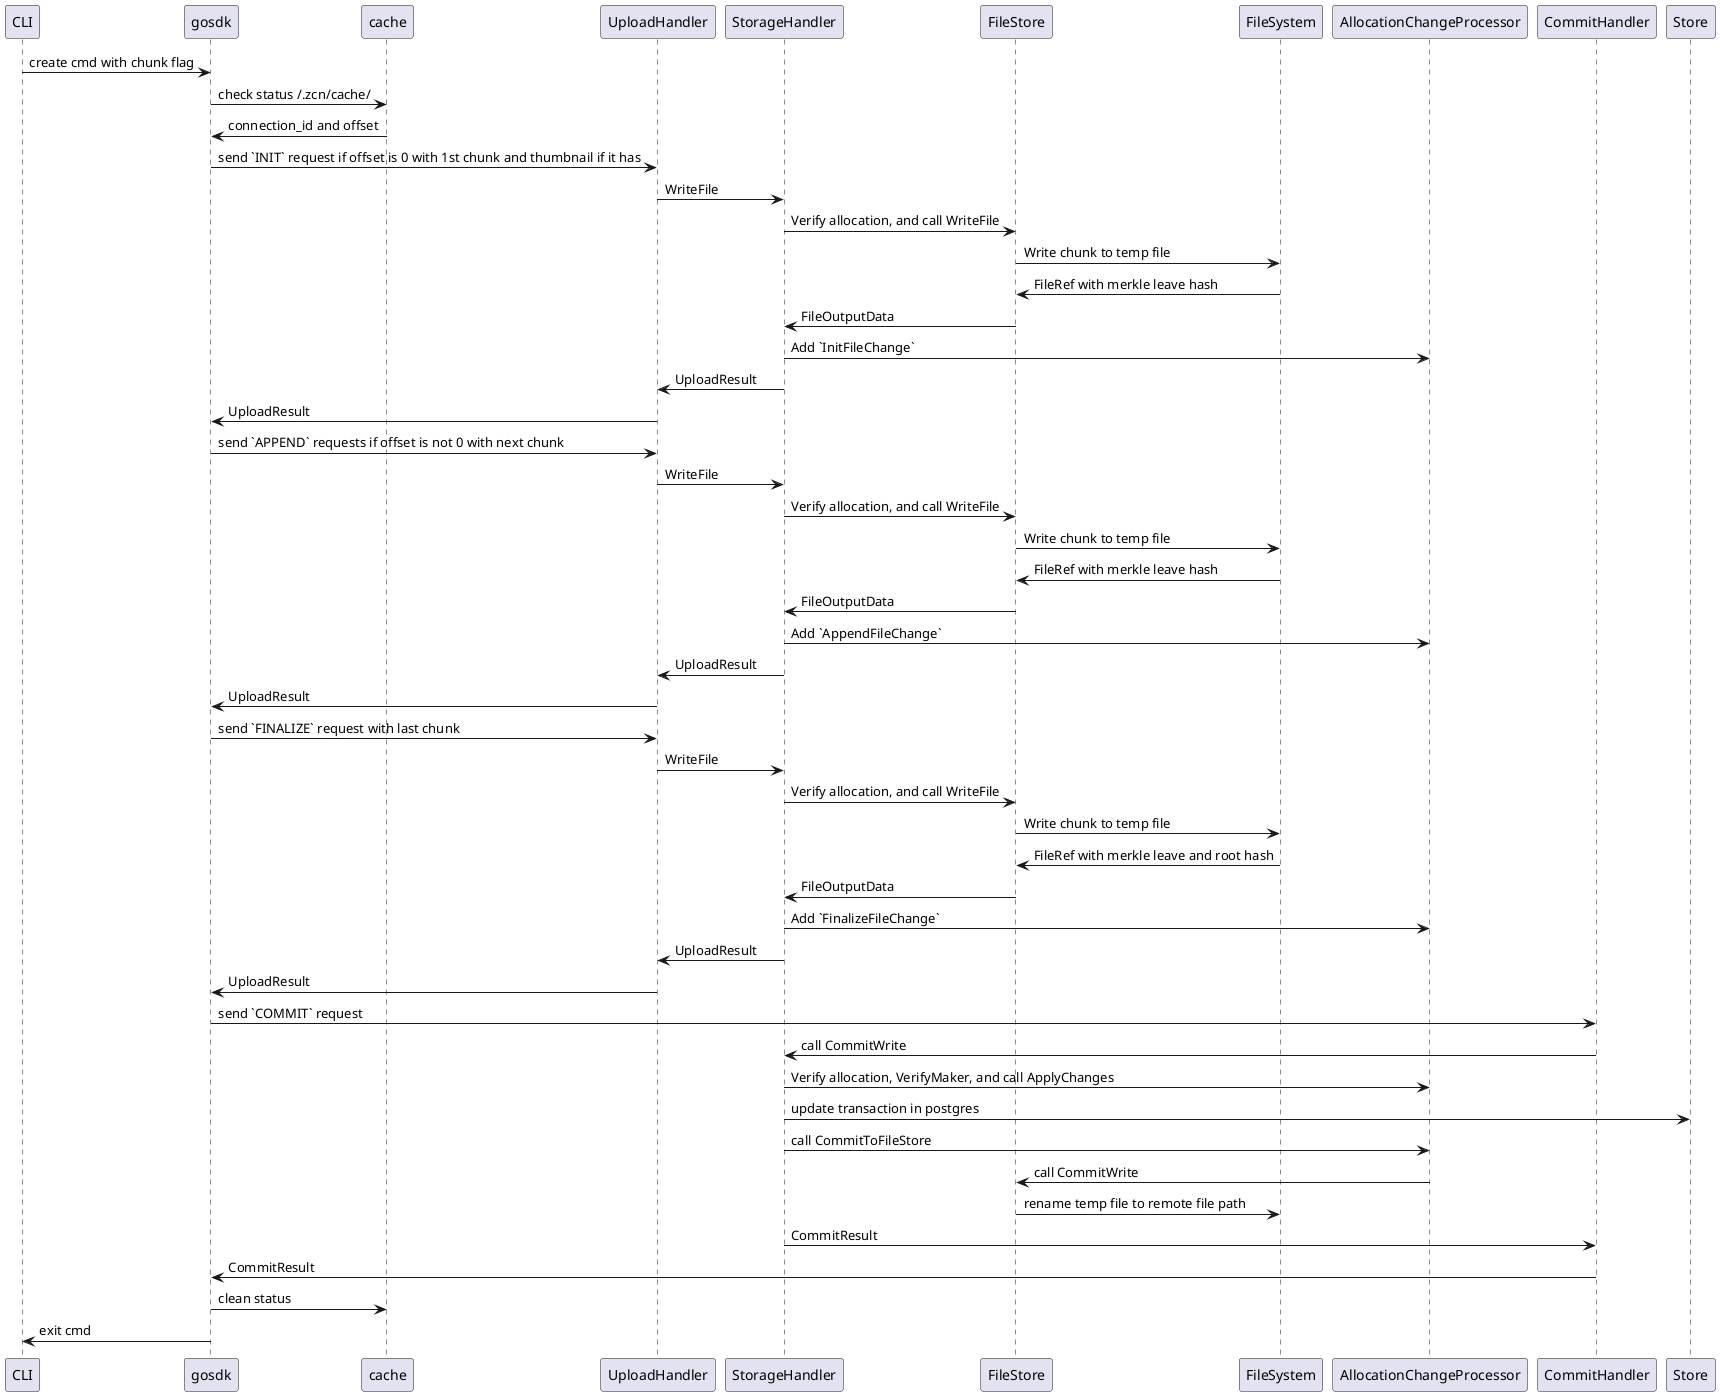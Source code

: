 
@startuml continuous upload


CLI -> gosdk:create cmd with chunk flag

gosdk -> cache: check status ~/.zcn/cache/
gosdk <- cache: connection_id and offset

gosdk -> UploadHandler: send `INIT` request if offset is 0 with 1st chunk and thumbnail if it has
UploadHandler -> StorageHandler: WriteFile
StorageHandler -> FileStore: Verify allocation, and call WriteFile 
FileStore -> FileSystem: Write chunk to temp file
FileStore <- FileSystem: FileRef with merkle leave hash
StorageHandler <- FileStore: FileOutputData
StorageHandler -> AllocationChangeProcessor: Add `InitFileChange`
UploadHandler <- StorageHandler: UploadResult
gosdk <- UploadHandler: UploadResult

gosdk -> UploadHandler: send `APPEND` requests if offset is not 0 with next chunk
UploadHandler -> StorageHandler: WriteFile
StorageHandler -> FileStore: Verify allocation, and call WriteFile 
FileStore -> FileSystem: Write chunk to temp file
FileStore <- FileSystem: FileRef with merkle leave hash
StorageHandler <- FileStore: FileOutputData
StorageHandler -> AllocationChangeProcessor: Add `AppendFileChange`
UploadHandler <- StorageHandler: UploadResult
gosdk <- UploadHandler: UploadResult

gosdk -> UploadHandler: send `FINALIZE` request with last chunk
UploadHandler -> StorageHandler: WriteFile
StorageHandler -> FileStore: Verify allocation, and call WriteFile 
FileStore -> FileSystem: Write chunk to temp file
FileStore <- FileSystem: FileRef with merkle leave and root hash
StorageHandler <- FileStore: FileOutputData
StorageHandler -> AllocationChangeProcessor: Add `FinalizeFileChange`
UploadHandler <- StorageHandler: UploadResult
gosdk <- UploadHandler: UploadResult


gosdk -> CommitHandler: send `COMMIT` request 
CommitHandler -> StorageHandler: call CommitWrite
StorageHandler -> AllocationChangeProcessor: Verify allocation, VerifyMaker, and call ApplyChanges
StorageHandler -> Store: update transaction in postgres
StorageHandler -> AllocationChangeProcessor: call CommitToFileStore
AllocationChangeProcessor -> FileStore: call CommitWrite
FileStore -> FileSystem: rename temp file to remote file path
CommitHandler <- StorageHandler: CommitResult
gosdk <- CommitHandler: CommitResult
cache <- gosdk: clean status
CLI <- gosdk: exit cmd

@enduml



@startuml stream upload flow

loop till done
FileInput -> reedsolomon.Encoder : read bytes with datashards * 64KB or datashards *(64KB - 16 - 2KB)
reedsolomon.Encoder --> encryption.EncryptionScheme : encrypt data, and added header (2KB)
encryption.EncryptionScheme --> APIClient: send client data
reedsolomon.Encoder -> APIClient: send client data

note over APIClient,blobber
WHEN:
1. receive all chunks data
2. recevie $batch * chunks data
end note
APIClient -> blobber : upload to blobber

end

@enduml